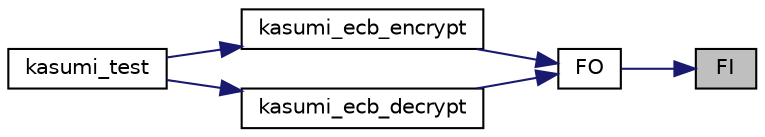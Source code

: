 digraph "FI"
{
 // LATEX_PDF_SIZE
  edge [fontname="Helvetica",fontsize="10",labelfontname="Helvetica",labelfontsize="10"];
  node [fontname="Helvetica",fontsize="10",shape=record];
  rankdir="RL";
  Node1 [label="FI",height=0.2,width=0.4,color="black", fillcolor="grey75", style="filled", fontcolor="black",tooltip=" "];
  Node1 -> Node2 [dir="back",color="midnightblue",fontsize="10",style="solid"];
  Node2 [label="FO",height=0.2,width=0.4,color="black", fillcolor="white", style="filled",URL="$kasumi_8c.html#a8c54564943d23d74c6e93c41fad7dcff",tooltip=" "];
  Node2 -> Node3 [dir="back",color="midnightblue",fontsize="10",style="solid"];
  Node3 [label="kasumi_ecb_encrypt",height=0.2,width=0.4,color="black", fillcolor="white", style="filled",URL="$kasumi_8c.html#a2b93a734eadc37860db94b936570c0bb",tooltip=" "];
  Node3 -> Node4 [dir="back",color="midnightblue",fontsize="10",style="solid"];
  Node4 [label="kasumi_test",height=0.2,width=0.4,color="black", fillcolor="white", style="filled",URL="$kasumi_8c.html#aef063f4146ff8f960a6f8c39b2c9d6e9",tooltip=" "];
  Node2 -> Node5 [dir="back",color="midnightblue",fontsize="10",style="solid"];
  Node5 [label="kasumi_ecb_decrypt",height=0.2,width=0.4,color="black", fillcolor="white", style="filled",URL="$kasumi_8c.html#ade25ab67061b122b4309d7187a55ead6",tooltip=" "];
  Node5 -> Node4 [dir="back",color="midnightblue",fontsize="10",style="solid"];
}
